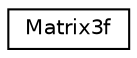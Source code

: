 digraph "Graphical Class Hierarchy"
{
 // LATEX_PDF_SIZE
  edge [fontname="Helvetica",fontsize="10",labelfontname="Helvetica",labelfontsize="10"];
  node [fontname="Helvetica",fontsize="10",shape=record];
  rankdir="LR";
  Node0 [label="Matrix3f",height=0.2,width=0.4,color="black", fillcolor="white", style="filled",URL="$class_matrix3f.html",tooltip=" "];
}
